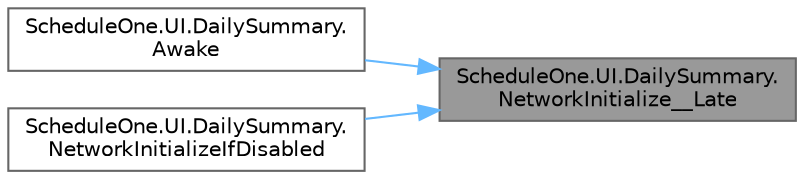 digraph "ScheduleOne.UI.DailySummary.NetworkInitialize__Late"
{
 // LATEX_PDF_SIZE
  bgcolor="transparent";
  edge [fontname=Helvetica,fontsize=10,labelfontname=Helvetica,labelfontsize=10];
  node [fontname=Helvetica,fontsize=10,shape=box,height=0.2,width=0.4];
  rankdir="RL";
  Node1 [id="Node000001",label="ScheduleOne.UI.DailySummary.\lNetworkInitialize__Late",height=0.2,width=0.4,color="gray40", fillcolor="grey60", style="filled", fontcolor="black",tooltip=" "];
  Node1 -> Node2 [id="edge1_Node000001_Node000002",dir="back",color="steelblue1",style="solid",tooltip=" "];
  Node2 [id="Node000002",label="ScheduleOne.UI.DailySummary.\lAwake",height=0.2,width=0.4,color="grey40", fillcolor="white", style="filled",URL="$class_schedule_one_1_1_u_i_1_1_daily_summary.html#a4f0f2fbd24665417df9c8211caeb9ac7",tooltip=" "];
  Node1 -> Node3 [id="edge2_Node000001_Node000003",dir="back",color="steelblue1",style="solid",tooltip=" "];
  Node3 [id="Node000003",label="ScheduleOne.UI.DailySummary.\lNetworkInitializeIfDisabled",height=0.2,width=0.4,color="grey40", fillcolor="white", style="filled",URL="$class_schedule_one_1_1_u_i_1_1_daily_summary.html#a075faf8fc8c76c2bfa57b6c802ae2761",tooltip=" "];
}
